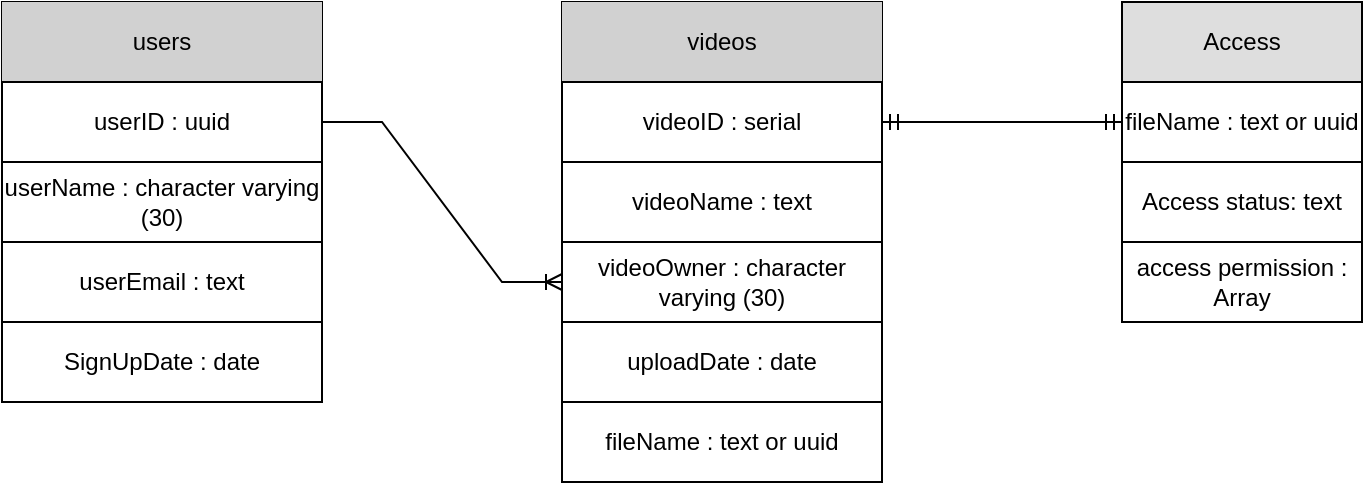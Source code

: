 <mxfile version="20.8.10" type="github">
  <diagram name="Page-1" id="x4iJGQ0KPtCMB_jyQW9S">
    <mxGraphModel dx="1235" dy="666" grid="1" gridSize="10" guides="1" tooltips="1" connect="1" arrows="1" fold="1" page="1" pageScale="1" pageWidth="827" pageHeight="1169" math="0" shadow="0">
      <root>
        <mxCell id="0" />
        <mxCell id="1" parent="0" />
        <mxCell id="uvVCpmAjIxrzyu7uWYnQ-89" value="" style="rounded=0;whiteSpace=wrap;html=1;" parent="1" vertex="1">
          <mxGeometry x="80" y="80" width="160" height="200" as="geometry" />
        </mxCell>
        <mxCell id="uvVCpmAjIxrzyu7uWYnQ-90" value="" style="rounded=0;whiteSpace=wrap;html=1;" parent="1" vertex="1">
          <mxGeometry x="80" y="80" width="160" height="40" as="geometry" />
        </mxCell>
        <mxCell id="uvVCpmAjIxrzyu7uWYnQ-91" value="users" style="text;strokeColor=none;align=center;fillColor=#D1D1D1;html=1;verticalAlign=middle;whiteSpace=wrap;rounded=0;" parent="1" vertex="1">
          <mxGeometry x="80" y="80" width="160" height="40" as="geometry" />
        </mxCell>
        <mxCell id="uvVCpmAjIxrzyu7uWYnQ-92" value="" style="rounded=0;whiteSpace=wrap;html=1;" parent="1" vertex="1">
          <mxGeometry x="360" y="80" width="160" height="200" as="geometry" />
        </mxCell>
        <mxCell id="uvVCpmAjIxrzyu7uWYnQ-93" value="" style="rounded=0;whiteSpace=wrap;html=1;" parent="1" vertex="1">
          <mxGeometry x="360" y="80" width="160" height="40" as="geometry" />
        </mxCell>
        <mxCell id="uvVCpmAjIxrzyu7uWYnQ-94" value="videos" style="text;strokeColor=none;align=center;fillColor=#D1D1D1;html=1;verticalAlign=middle;whiteSpace=wrap;rounded=0;" parent="1" vertex="1">
          <mxGeometry x="360" y="80" width="160" height="40" as="geometry" />
        </mxCell>
        <mxCell id="uvVCpmAjIxrzyu7uWYnQ-95" value="" style="rounded=0;whiteSpace=wrap;html=1;" parent="1" vertex="1">
          <mxGeometry x="80" y="120" width="160" height="40" as="geometry" />
        </mxCell>
        <mxCell id="uvVCpmAjIxrzyu7uWYnQ-96" value="userID : uuid" style="text;strokeColor=none;align=center;fillColor=none;html=1;verticalAlign=middle;whiteSpace=wrap;rounded=0;" parent="1" vertex="1">
          <mxGeometry x="80" y="120" width="160" height="40" as="geometry" />
        </mxCell>
        <mxCell id="uvVCpmAjIxrzyu7uWYnQ-97" value="" style="rounded=0;whiteSpace=wrap;html=1;fillColor=none;" parent="1" vertex="1">
          <mxGeometry x="80" y="160" width="160" height="40" as="geometry" />
        </mxCell>
        <mxCell id="uvVCpmAjIxrzyu7uWYnQ-98" value="userName : character varying (30)" style="text;strokeColor=none;align=center;fillColor=none;html=1;verticalAlign=middle;whiteSpace=wrap;rounded=0;" parent="1" vertex="1">
          <mxGeometry x="80" y="160" width="160" height="40" as="geometry" />
        </mxCell>
        <mxCell id="uvVCpmAjIxrzyu7uWYnQ-99" value="" style="rounded=0;whiteSpace=wrap;html=1;fillColor=none;" parent="1" vertex="1">
          <mxGeometry x="80" y="200" width="160" height="40" as="geometry" />
        </mxCell>
        <mxCell id="uvVCpmAjIxrzyu7uWYnQ-100" value="&lt;div&gt;userEmail : text&lt;/div&gt;" style="text;strokeColor=none;align=center;fillColor=none;html=1;verticalAlign=middle;whiteSpace=wrap;rounded=0;" parent="1" vertex="1">
          <mxGeometry x="80" y="200" width="160" height="40" as="geometry" />
        </mxCell>
        <mxCell id="uvVCpmAjIxrzyu7uWYnQ-103" value="" style="rounded=0;whiteSpace=wrap;html=1;fillColor=none;" parent="1" vertex="1">
          <mxGeometry x="360" y="120" width="160" height="40" as="geometry" />
        </mxCell>
        <mxCell id="uvVCpmAjIxrzyu7uWYnQ-104" value="videoID : serial" style="text;strokeColor=none;align=center;fillColor=none;html=1;verticalAlign=middle;whiteSpace=wrap;rounded=0;" parent="1" vertex="1">
          <mxGeometry x="360" y="120" width="160" height="40" as="geometry" />
        </mxCell>
        <mxCell id="uvVCpmAjIxrzyu7uWYnQ-105" value="videoName : text" style="rounded=0;whiteSpace=wrap;html=1;fillColor=none;" parent="1" vertex="1">
          <mxGeometry x="360" y="160" width="160" height="40" as="geometry" />
        </mxCell>
        <mxCell id="uvVCpmAjIxrzyu7uWYnQ-106" value="videoOwner : character varying (30)" style="rounded=0;whiteSpace=wrap;html=1;fillColor=none;" parent="1" vertex="1">
          <mxGeometry x="360" y="200" width="160" height="40" as="geometry" />
        </mxCell>
        <mxCell id="uvVCpmAjIxrzyu7uWYnQ-107" value="uploadDate : date" style="whiteSpace=wrap;html=1;fillColor=none;" parent="1" vertex="1">
          <mxGeometry x="360" y="240" width="160" height="40" as="geometry" />
        </mxCell>
        <mxCell id="uvVCpmAjIxrzyu7uWYnQ-109" value="SignUpDate : date" style="rounded=0;whiteSpace=wrap;html=1;fillColor=none;" parent="1" vertex="1">
          <mxGeometry x="80" y="240" width="160" height="40" as="geometry" />
        </mxCell>
        <mxCell id="8FAOilzrqgQx4W-jh3Jm-4" value="" style="edgeStyle=entityRelationEdgeStyle;fontSize=12;html=1;endArrow=ERoneToMany;rounded=0;exitX=1;exitY=0.5;exitDx=0;exitDy=0;entryX=0;entryY=0.5;entryDx=0;entryDy=0;" edge="1" parent="1" source="uvVCpmAjIxrzyu7uWYnQ-96" target="uvVCpmAjIxrzyu7uWYnQ-106">
          <mxGeometry width="100" height="100" relative="1" as="geometry">
            <mxPoint x="390" y="260" as="sourcePoint" />
            <mxPoint x="490" y="160" as="targetPoint" />
          </mxGeometry>
        </mxCell>
        <mxCell id="8FAOilzrqgQx4W-jh3Jm-6" value="fileName : text or uuid" style="rounded=0;whiteSpace=wrap;html=1;" vertex="1" parent="1">
          <mxGeometry x="360" y="280" width="160" height="40" as="geometry" />
        </mxCell>
        <mxCell id="8FAOilzrqgQx4W-jh3Jm-7" value="" style="rounded=0;whiteSpace=wrap;html=1;" vertex="1" parent="1">
          <mxGeometry x="640" y="80" width="120" height="160" as="geometry" />
        </mxCell>
        <mxCell id="8FAOilzrqgQx4W-jh3Jm-8" value="Access" style="rounded=0;whiteSpace=wrap;html=1;fillColor=#dedede;" vertex="1" parent="1">
          <mxGeometry x="640" y="80" width="120" height="40" as="geometry" />
        </mxCell>
        <mxCell id="8FAOilzrqgQx4W-jh3Jm-5" value="&lt;div&gt;access permission : Array&lt;/div&gt;" style="rounded=0;whiteSpace=wrap;html=1;" vertex="1" parent="1">
          <mxGeometry x="640" y="200" width="120" height="40" as="geometry" />
        </mxCell>
        <mxCell id="8FAOilzrqgQx4W-jh3Jm-9" value="fileName : text or uuid" style="rounded=0;whiteSpace=wrap;html=1;fillColor=none;" vertex="1" parent="1">
          <mxGeometry x="640" y="120" width="120" height="40" as="geometry" />
        </mxCell>
        <mxCell id="8FAOilzrqgQx4W-jh3Jm-10" value="Access status: text" style="rounded=0;whiteSpace=wrap;html=1;fillColor=none;" vertex="1" parent="1">
          <mxGeometry x="640" y="160" width="120" height="40" as="geometry" />
        </mxCell>
        <mxCell id="8FAOilzrqgQx4W-jh3Jm-13" value="" style="edgeStyle=entityRelationEdgeStyle;fontSize=12;html=1;endArrow=ERmandOne;startArrow=ERmandOne;rounded=0;exitX=1;exitY=0.5;exitDx=0;exitDy=0;" edge="1" parent="1" source="uvVCpmAjIxrzyu7uWYnQ-104">
          <mxGeometry width="100" height="100" relative="1" as="geometry">
            <mxPoint x="540" y="240" as="sourcePoint" />
            <mxPoint x="640" y="140" as="targetPoint" />
          </mxGeometry>
        </mxCell>
      </root>
    </mxGraphModel>
  </diagram>
</mxfile>
